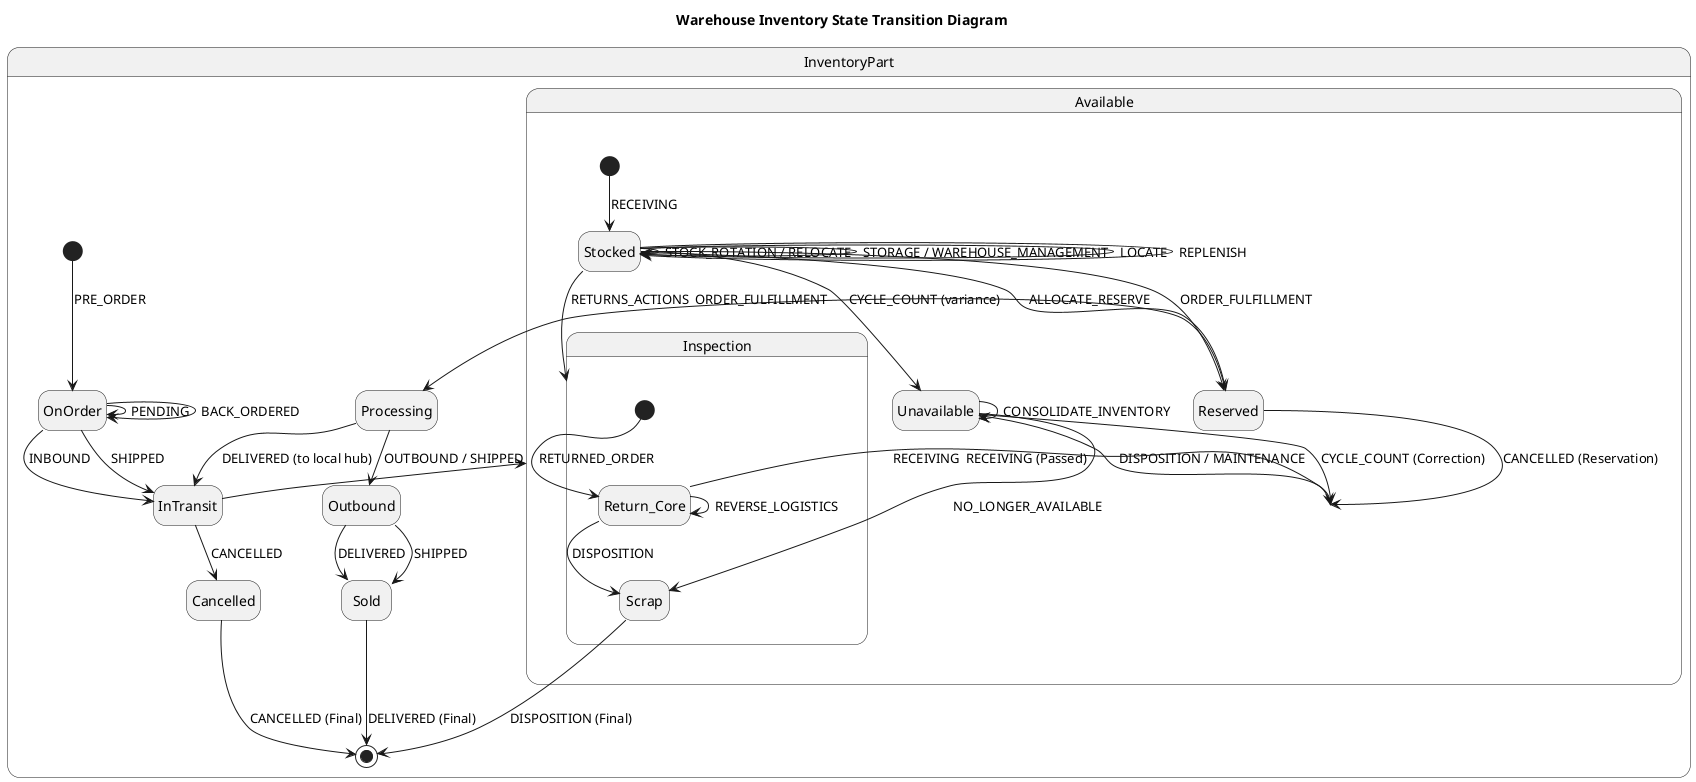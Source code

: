 @startuml
title Warehouse Inventory State Transition Diagram

hide empty description

state InventoryPart {

  [*] --> OnOrder : PRE_ORDER
  OnOrder --> OnOrder : PENDING
  OnOrder --> OnOrder : BACK_ORDERED
  OnOrder --> InTransit : SHIPPED
  OnOrder --> InTransit : INBOUND

  InTransit --> Available : RECEIVING
  InTransit --> Cancelled : CANCELLED

  state Available {
    [*] --> Stocked : RECEIVING
    Stocked --> Stocked : STOCK_ROTATION / RELOCATE
    Stocked --> Stocked : STORAGE / WAREHOUSE_MANAGEMENT
    Stocked --> Reserved : ALLOCATE_RESERVE
    Stocked --> Reserved : ORDER_FULFILLMENT
    Stocked --> Stocked : LOCATE
    Stocked --> Inspection : RETURNS_ACTIONS
    Stocked --> Unavailable : CYCLE_COUNT (variance)
    Stocked --> Stocked : REPLENISH
  }

  Available --> Unavailable : DISPOSITION / MAINTENANCE

  Reserved --> Processing : ORDER_FULFILLMENT
  Reserved --> Available : CANCELLED (Reservation)

  Processing --> Outbound : OUTBOUND / SHIPPED
  Processing --> InTransit : DELIVERED (to local hub)

  Outbound --> Sold : SHIPPED
  Outbound --> Sold : DELIVERED

  state Inspection {
    [*] --> Return_Core : RETURNED_ORDER
    Return_Core --> Return_Core : REVERSE_LOGISTICS
    Return_Core --> Available : RECEIVING (Passed)
    Return_Core --> Scrap : DISPOSITION
  }

  Unavailable --> Scrap : NO_LONGER_AVAILABLE
  Unavailable --> Available : CYCLE_COUNT (Correction)
  Unavailable --> Unavailable : CONSOLIDATE_INVENTORY

  Scrap --> [*] : DISPOSITION (Final)

  Cancelled --> [*] : CANCELLED (Final)
  Sold --> [*] : DELIVERED (Final)

}
@enduml